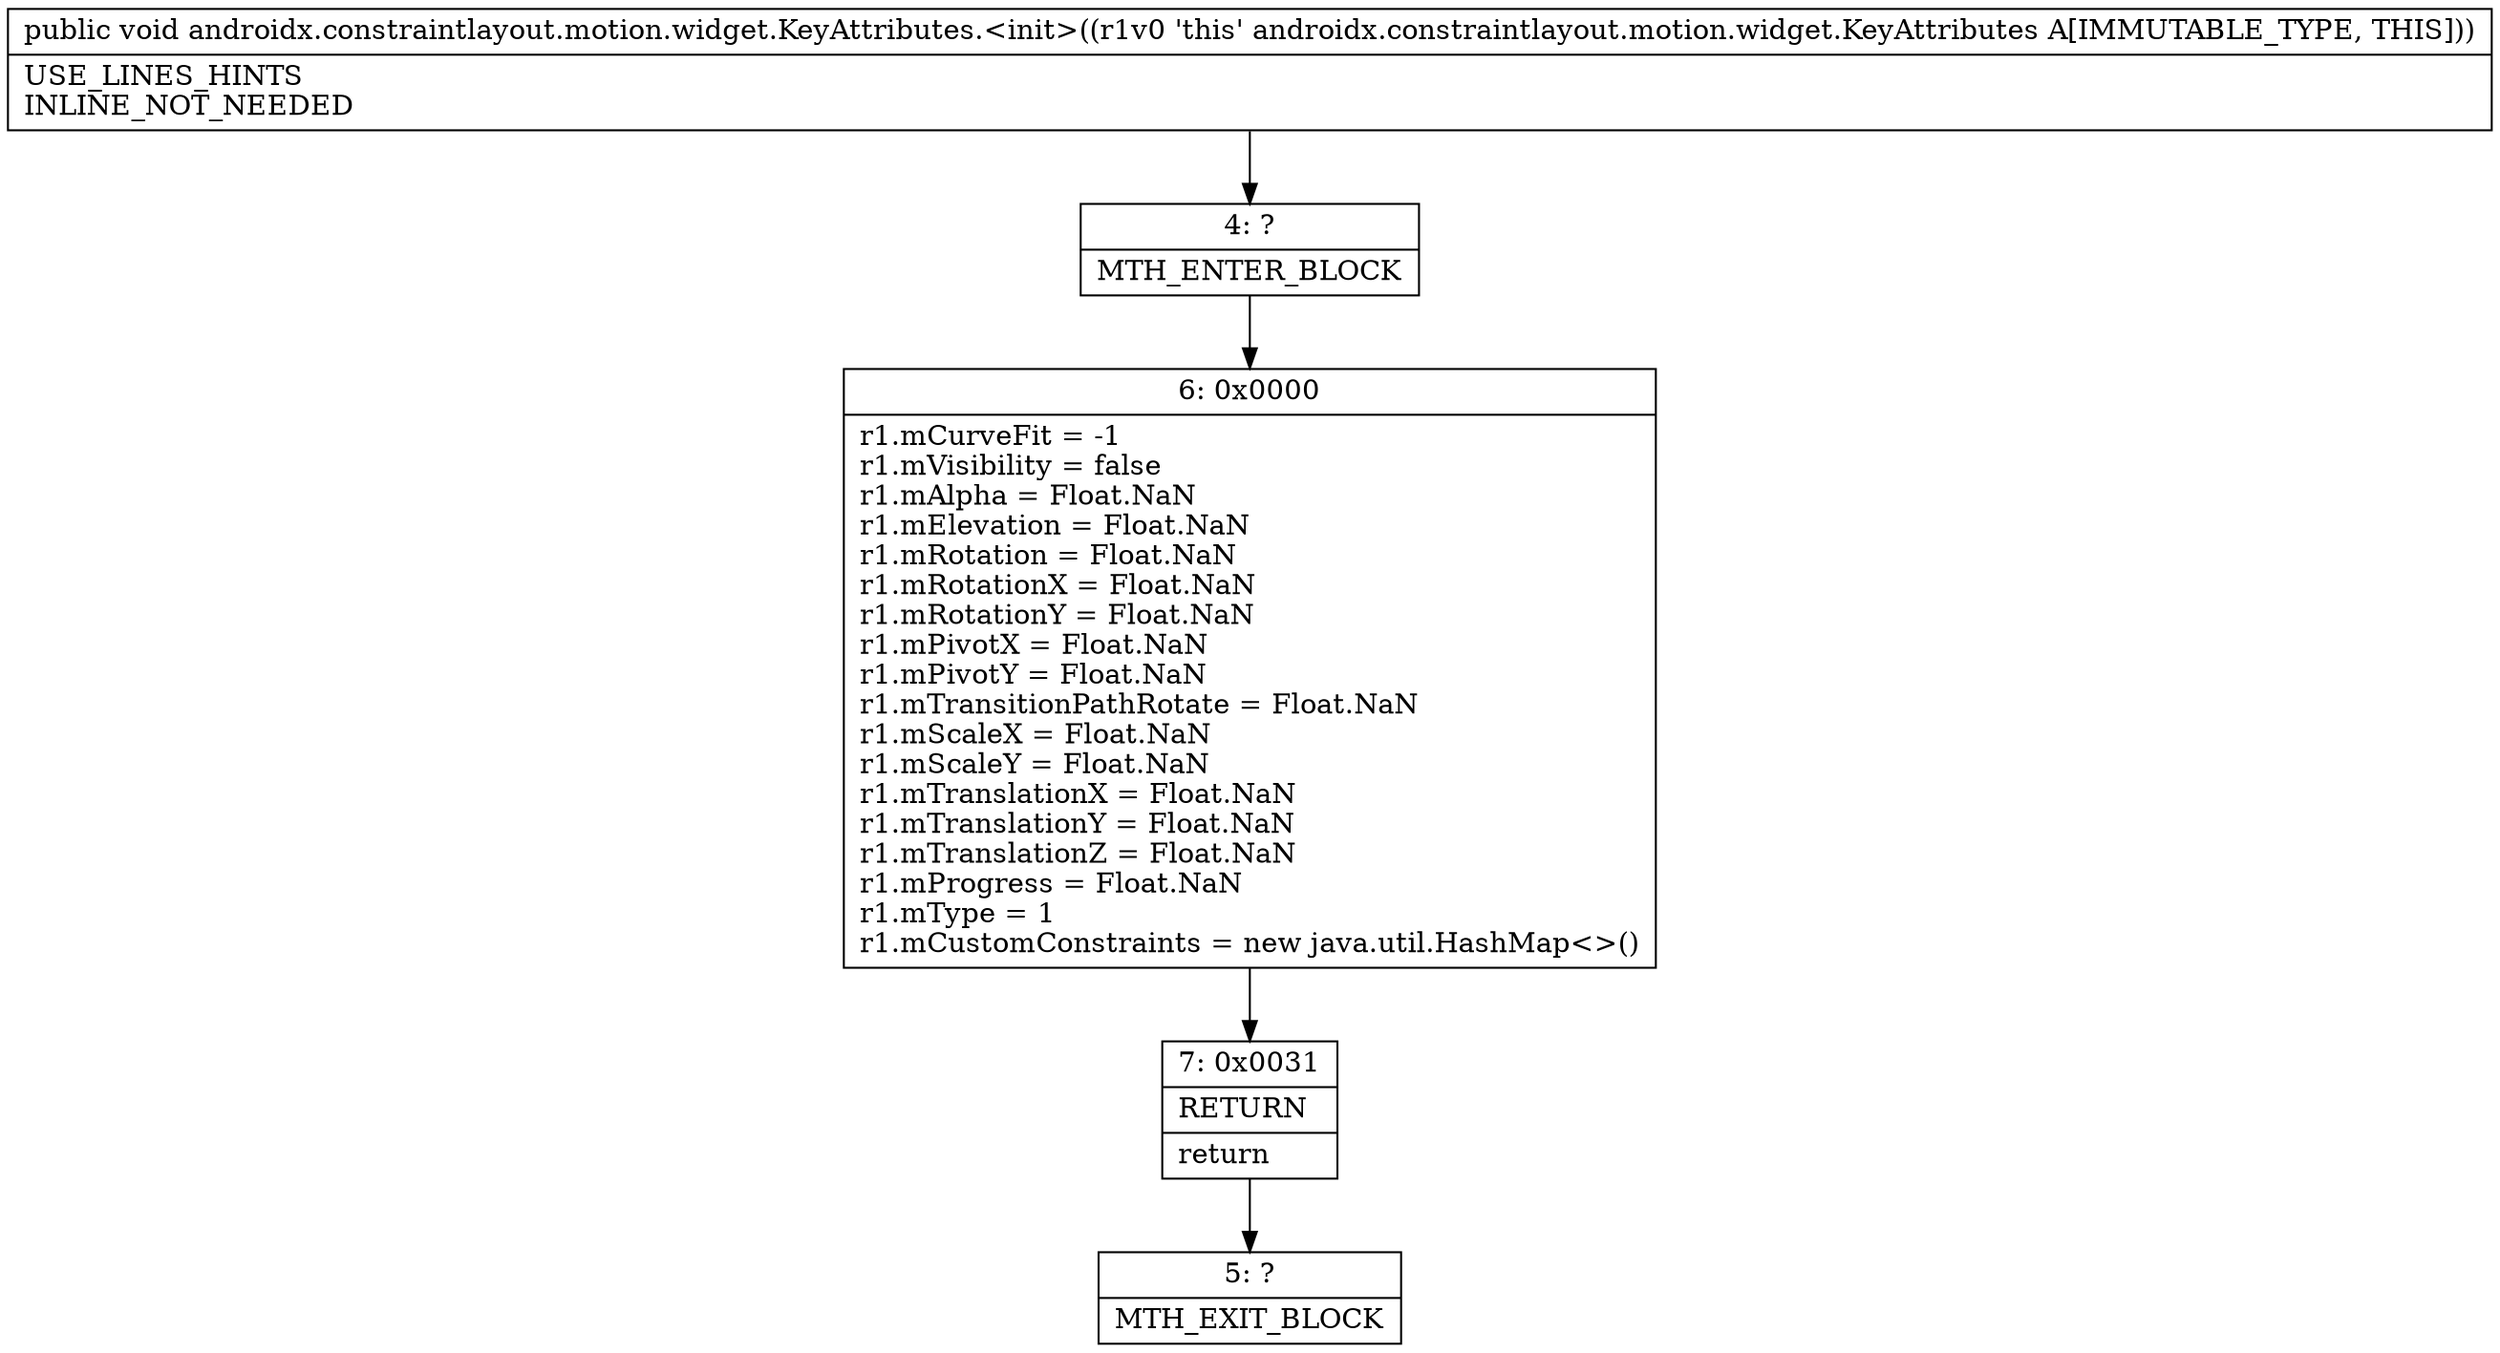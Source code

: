 digraph "CFG forandroidx.constraintlayout.motion.widget.KeyAttributes.\<init\>()V" {
Node_4 [shape=record,label="{4\:\ ?|MTH_ENTER_BLOCK\l}"];
Node_6 [shape=record,label="{6\:\ 0x0000|r1.mCurveFit = \-1\lr1.mVisibility = false\lr1.mAlpha = Float.NaN\lr1.mElevation = Float.NaN\lr1.mRotation = Float.NaN\lr1.mRotationX = Float.NaN\lr1.mRotationY = Float.NaN\lr1.mPivotX = Float.NaN\lr1.mPivotY = Float.NaN\lr1.mTransitionPathRotate = Float.NaN\lr1.mScaleX = Float.NaN\lr1.mScaleY = Float.NaN\lr1.mTranslationX = Float.NaN\lr1.mTranslationY = Float.NaN\lr1.mTranslationZ = Float.NaN\lr1.mProgress = Float.NaN\lr1.mType = 1\lr1.mCustomConstraints = new java.util.HashMap\<\>()\l}"];
Node_7 [shape=record,label="{7\:\ 0x0031|RETURN\l|return\l}"];
Node_5 [shape=record,label="{5\:\ ?|MTH_EXIT_BLOCK\l}"];
MethodNode[shape=record,label="{public void androidx.constraintlayout.motion.widget.KeyAttributes.\<init\>((r1v0 'this' androidx.constraintlayout.motion.widget.KeyAttributes A[IMMUTABLE_TYPE, THIS]))  | USE_LINES_HINTS\lINLINE_NOT_NEEDED\l}"];
MethodNode -> Node_4;Node_4 -> Node_6;
Node_6 -> Node_7;
Node_7 -> Node_5;
}

